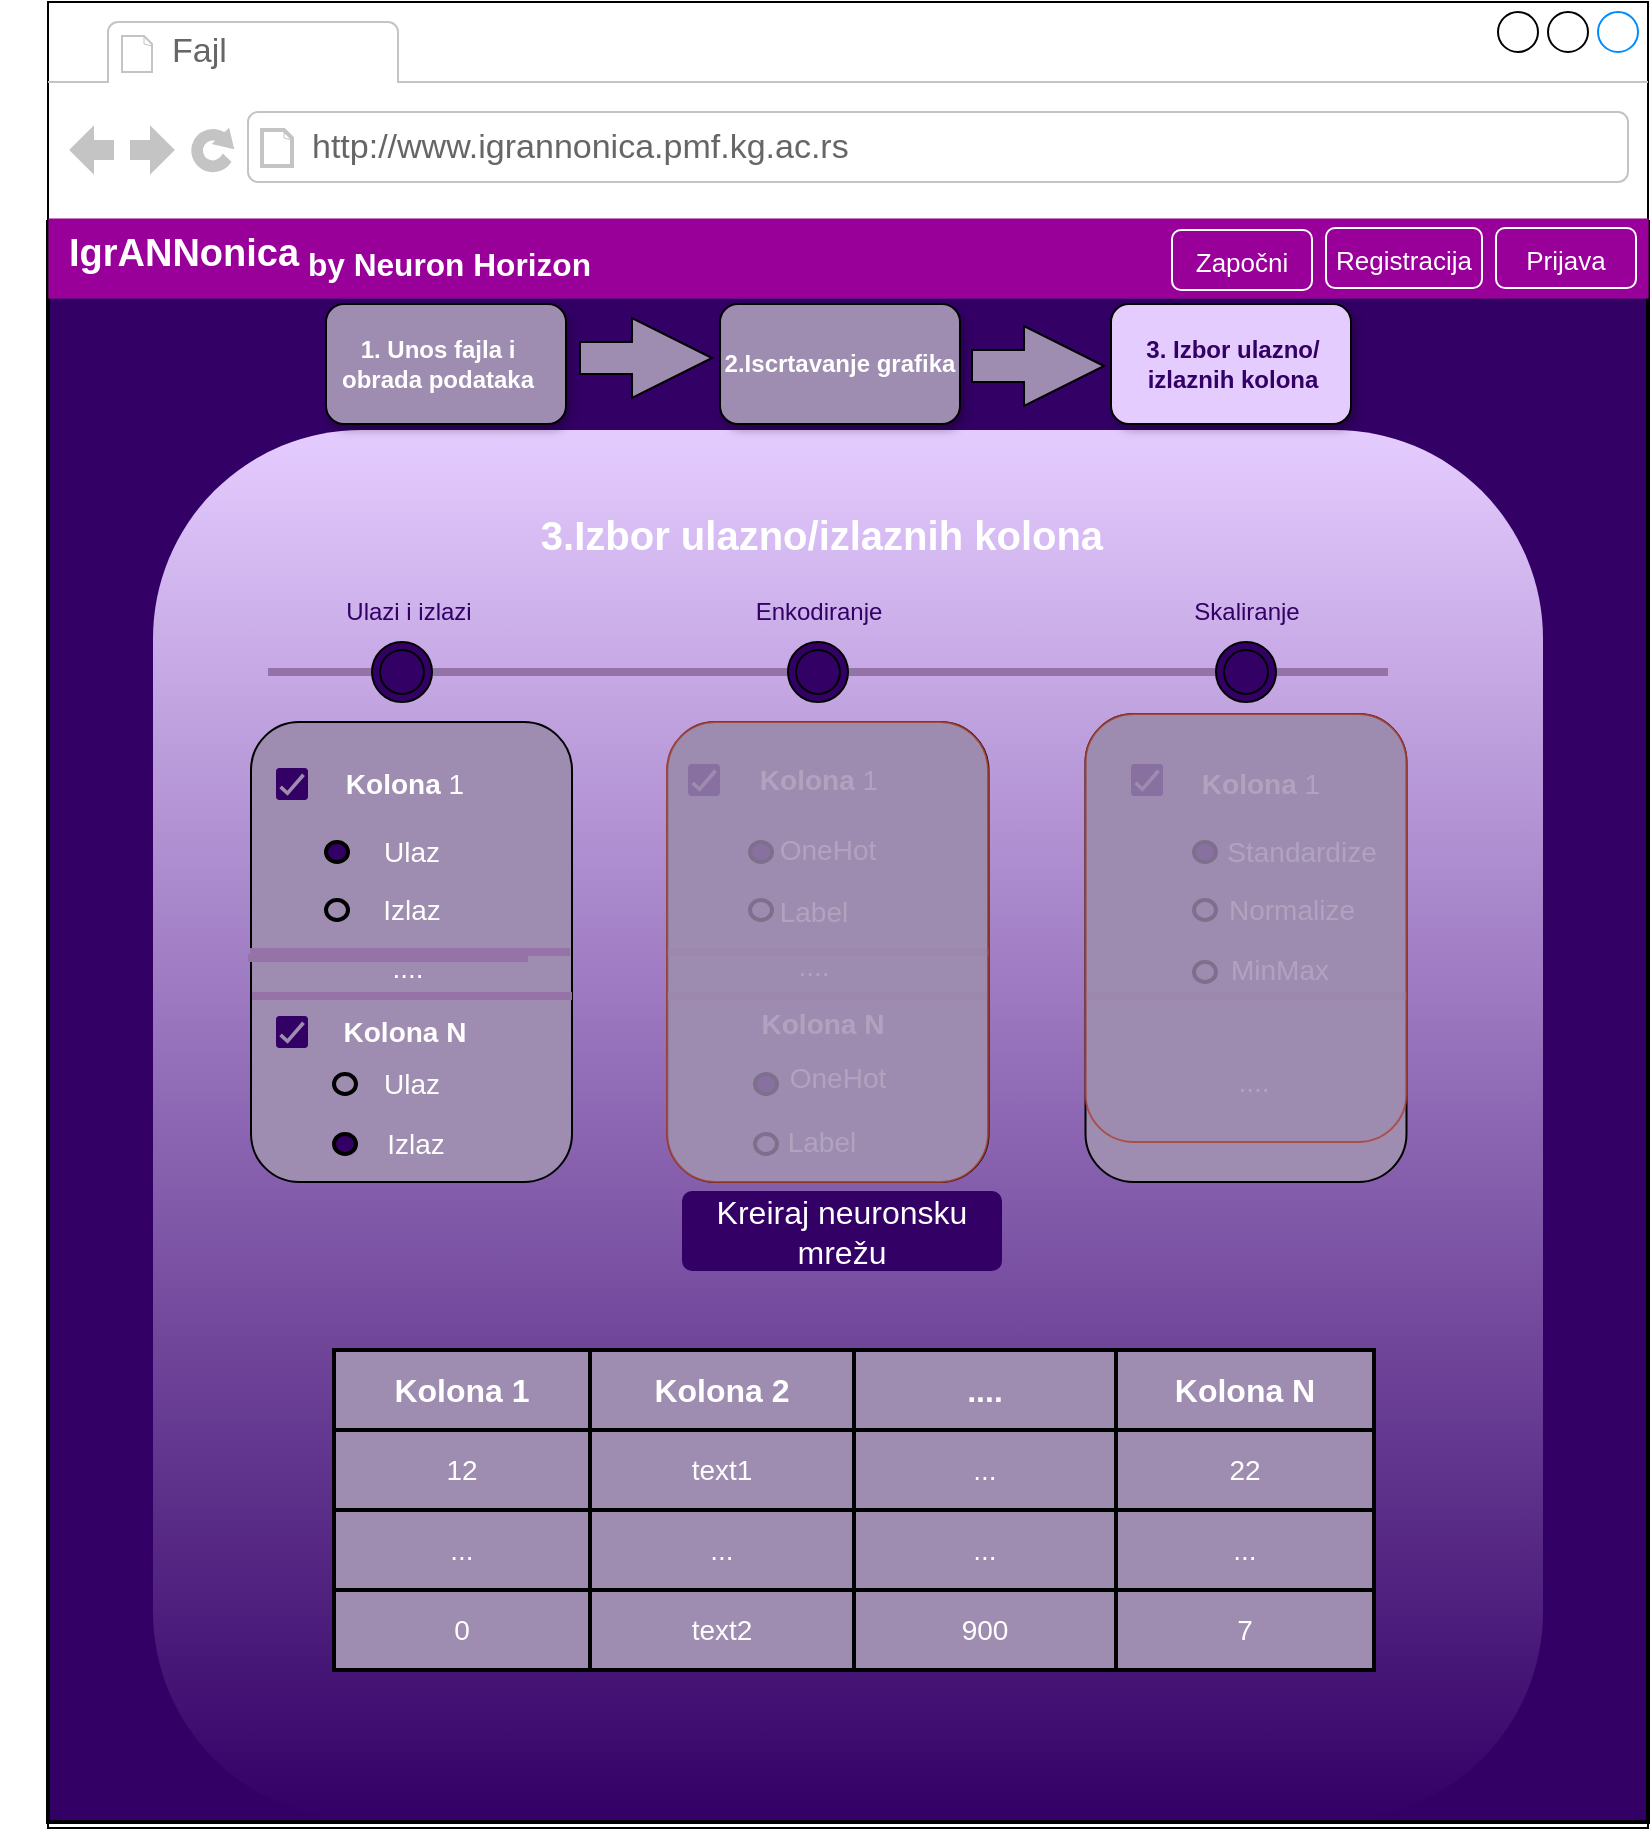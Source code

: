 <mxfile version="17.4.6" type="device"><diagram id="eQjGWPJ_S3GQoYwHFTiU" name="Page-1"><mxGraphModel dx="1102" dy="4054" grid="1" gridSize="10" guides="1" tooltips="1" connect="1" arrows="1" fold="1" page="1" pageScale="1" pageWidth="827" pageHeight="1169" math="0" shadow="0"><root><mxCell id="0"/><mxCell id="1" parent="0"/><mxCell id="Yn5HFjbME6XsofuPmkzV-1" value="v" style="strokeWidth=1;shadow=0;dashed=0;align=center;html=1;shape=mxgraph.mockup.containers.browserWindow;rSize=0;strokeColor2=#008cff;strokeColor3=#c4c4c4;mainText=,;recursiveResize=0;gradientColor=none;fillColor=#FFFFFF;fontStyle=1" vertex="1" parent="1"><mxGeometry x="120" y="-2633" width="800" height="913" as="geometry"/></mxCell><mxCell id="Yn5HFjbME6XsofuPmkzV-2" value="" style="whiteSpace=wrap;html=1;aspect=fixed;rounded=0;fontSize=16;fontColor=#FFFFFF;strokeColor=#000000;strokeWidth=2;fillColor=#330066;gradientColor=none;" vertex="1" parent="Yn5HFjbME6XsofuPmkzV-1"><mxGeometry y="110" width="800" height="800" as="geometry"/></mxCell><mxCell id="Yn5HFjbME6XsofuPmkzV-3" value="Fajl" style="strokeWidth=1;shadow=0;dashed=0;align=center;html=1;shape=mxgraph.mockup.containers.anchor;fontSize=17;fontColor=#666666;align=left;" vertex="1" parent="Yn5HFjbME6XsofuPmkzV-1"><mxGeometry x="60" y="12" width="110" height="26" as="geometry"/></mxCell><mxCell id="Yn5HFjbME6XsofuPmkzV-4" value="http://www.igrannonica.pmf.kg.ac.rs" style="strokeWidth=1;shadow=0;dashed=0;align=center;html=1;shape=mxgraph.mockup.containers.anchor;rSize=0;fontSize=17;fontColor=#666666;align=left;" vertex="1" parent="Yn5HFjbME6XsofuPmkzV-1"><mxGeometry x="130" y="60" width="250" height="26" as="geometry"/></mxCell><mxCell id="Yn5HFjbME6XsofuPmkzV-5" value="" style="whiteSpace=wrap;html=1;aspect=fixed;rounded=1;fillColor=#E5CCFF;gradientColor=#330066;strokeColor=none;glass=0;" vertex="1" parent="Yn5HFjbME6XsofuPmkzV-1"><mxGeometry x="52.5" y="214" width="695" height="695" as="geometry"/></mxCell><mxCell id="Yn5HFjbME6XsofuPmkzV-6" value="" style="rounded=1;whiteSpace=wrap;html=1;fillColor=#9E8DB0;shadow=1;glass=0;" vertex="1" parent="Yn5HFjbME6XsofuPmkzV-1"><mxGeometry x="139" y="151" width="120" height="60" as="geometry"/></mxCell><mxCell id="Yn5HFjbME6XsofuPmkzV-7" value="" style="rounded=1;whiteSpace=wrap;html=1;fillColor=#E5CCFF;shadow=1;" vertex="1" parent="Yn5HFjbME6XsofuPmkzV-1"><mxGeometry x="531.5" y="151" width="120" height="60" as="geometry"/></mxCell><mxCell id="Yn5HFjbME6XsofuPmkzV-8" value="&lt;b&gt;&lt;font color=&quot;#ffffff&quot;&gt;1. Unos fajla i obrada podataka&lt;/font&gt;&lt;/b&gt;" style="text;html=1;strokeColor=none;fillColor=none;align=center;verticalAlign=middle;whiteSpace=wrap;rounded=0;" vertex="1" parent="Yn5HFjbME6XsofuPmkzV-1"><mxGeometry x="145" y="166" width="100" height="30" as="geometry"/></mxCell><mxCell id="Yn5HFjbME6XsofuPmkzV-9" value="&lt;b&gt;&lt;font color=&quot;#330066&quot;&gt;3. Izbor ulazno/ izlaznih kolona&lt;/font&gt;&lt;br&gt;&lt;/b&gt;" style="text;html=1;strokeColor=none;fillColor=none;align=center;verticalAlign=middle;whiteSpace=wrap;rounded=0;glass=1;" vertex="1" parent="Yn5HFjbME6XsofuPmkzV-1"><mxGeometry x="525" y="166" width="135" height="30" as="geometry"/></mxCell><mxCell id="Yn5HFjbME6XsofuPmkzV-10" value="&lt;span style=&quot;font-size: 20px&quot;&gt;&lt;b&gt;3.Izbor ulazno/izlaznih kolona&lt;/b&gt;&lt;/span&gt;" style="text;html=1;align=center;verticalAlign=middle;whiteSpace=wrap;rounded=0;fontColor=#FFFFFF;" vertex="1" parent="Yn5HFjbME6XsofuPmkzV-1"><mxGeometry x="212" y="251" width="350" height="30" as="geometry"/></mxCell><mxCell id="Yn5HFjbME6XsofuPmkzV-18" value="" style="shape=table;startSize=0;container=1;collapsible=0;childLayout=tableLayout;rounded=1;fontSize=14;fontColor=#FFFFFF;strokeColor=#000000;strokeWidth=2;fillColor=#9E8DB0;gradientColor=none;" vertex="1" parent="Yn5HFjbME6XsofuPmkzV-1"><mxGeometry x="143" y="674" width="520" height="160" as="geometry"/></mxCell><mxCell id="Yn5HFjbME6XsofuPmkzV-19" value="" style="shape=tableRow;horizontal=0;startSize=0;swimlaneHead=0;swimlaneBody=0;top=0;left=0;bottom=0;right=0;collapsible=0;dropTarget=0;fillColor=none;points=[[0,0.5],[1,0.5]];portConstraint=eastwest;rounded=1;fontSize=18;fontColor=#FFFFFF;strokeColor=#000000;strokeWidth=3;fontStyle=1" vertex="1" parent="Yn5HFjbME6XsofuPmkzV-18"><mxGeometry width="520" height="40" as="geometry"/></mxCell><mxCell id="Yn5HFjbME6XsofuPmkzV-20" value="&lt;font style=&quot;font-size: 16px&quot;&gt;&lt;b&gt;Kolona 1&lt;/b&gt;&lt;/font&gt;" style="shape=partialRectangle;html=1;whiteSpace=wrap;connectable=0;overflow=hidden;fillColor=none;top=0;left=0;bottom=0;right=0;pointerEvents=1;rounded=1;fontSize=14;fontColor=#FFFFFF;strokeColor=#000000;strokeWidth=3;" vertex="1" parent="Yn5HFjbME6XsofuPmkzV-19"><mxGeometry width="128" height="40" as="geometry"><mxRectangle width="128" height="40" as="alternateBounds"/></mxGeometry></mxCell><mxCell id="Yn5HFjbME6XsofuPmkzV-21" value="&lt;font style=&quot;font-size: 16px&quot;&gt;&lt;b&gt;Kolona 2&lt;/b&gt;&lt;/font&gt;" style="shape=partialRectangle;html=1;whiteSpace=wrap;connectable=0;overflow=hidden;fillColor=none;top=0;left=0;bottom=0;right=0;pointerEvents=1;rounded=1;fontSize=14;fontColor=#FFFFFF;strokeColor=#000000;strokeWidth=3;" vertex="1" parent="Yn5HFjbME6XsofuPmkzV-19"><mxGeometry x="128" width="132" height="40" as="geometry"><mxRectangle width="132" height="40" as="alternateBounds"/></mxGeometry></mxCell><mxCell id="Yn5HFjbME6XsofuPmkzV-22" value="&lt;b&gt;&lt;font style=&quot;font-size: 16px&quot;&gt;....&lt;/font&gt;&lt;/b&gt;" style="shape=partialRectangle;html=1;whiteSpace=wrap;connectable=0;overflow=hidden;fillColor=none;top=0;left=0;bottom=0;right=0;pointerEvents=1;rounded=1;fontSize=14;fontColor=#FFFFFF;strokeColor=#000000;strokeWidth=3;" vertex="1" parent="Yn5HFjbME6XsofuPmkzV-19"><mxGeometry x="260" width="131" height="40" as="geometry"><mxRectangle width="131" height="40" as="alternateBounds"/></mxGeometry></mxCell><mxCell id="Yn5HFjbME6XsofuPmkzV-23" value="&lt;font style=&quot;font-size: 16px&quot;&gt;&lt;b&gt;Kolona N&lt;/b&gt;&lt;/font&gt;" style="shape=partialRectangle;html=1;whiteSpace=wrap;connectable=0;overflow=hidden;fillColor=none;top=0;left=0;bottom=0;right=0;pointerEvents=1;rounded=1;fontSize=14;fontColor=#FFFFFF;strokeColor=#000000;strokeWidth=3;" vertex="1" parent="Yn5HFjbME6XsofuPmkzV-19"><mxGeometry x="391" width="129" height="40" as="geometry"><mxRectangle width="129" height="40" as="alternateBounds"/></mxGeometry></mxCell><mxCell id="Yn5HFjbME6XsofuPmkzV-24" value="" style="shape=tableRow;horizontal=0;startSize=0;swimlaneHead=0;swimlaneBody=0;top=0;left=0;bottom=0;right=0;collapsible=0;dropTarget=0;fillColor=none;points=[[0,0.5],[1,0.5]];portConstraint=eastwest;rounded=1;fontSize=14;fontColor=#FFFFFF;strokeColor=#000000;strokeWidth=3;" vertex="1" parent="Yn5HFjbME6XsofuPmkzV-18"><mxGeometry y="40" width="520" height="40" as="geometry"/></mxCell><mxCell id="Yn5HFjbME6XsofuPmkzV-25" value="12" style="shape=partialRectangle;html=1;whiteSpace=wrap;connectable=0;overflow=hidden;fillColor=none;top=0;left=0;bottom=0;right=0;pointerEvents=1;rounded=1;fontSize=14;fontColor=#FFFFFF;strokeColor=#000000;strokeWidth=3;" vertex="1" parent="Yn5HFjbME6XsofuPmkzV-24"><mxGeometry width="128" height="40" as="geometry"><mxRectangle width="128" height="40" as="alternateBounds"/></mxGeometry></mxCell><mxCell id="Yn5HFjbME6XsofuPmkzV-26" value="text1" style="shape=partialRectangle;html=1;whiteSpace=wrap;connectable=0;overflow=hidden;fillColor=none;top=0;left=0;bottom=0;right=0;pointerEvents=1;rounded=1;fontSize=14;fontColor=#FFFFFF;strokeColor=#000000;strokeWidth=3;" vertex="1" parent="Yn5HFjbME6XsofuPmkzV-24"><mxGeometry x="128" width="132" height="40" as="geometry"><mxRectangle width="132" height="40" as="alternateBounds"/></mxGeometry></mxCell><mxCell id="Yn5HFjbME6XsofuPmkzV-27" value="..." style="shape=partialRectangle;html=1;whiteSpace=wrap;connectable=0;overflow=hidden;fillColor=none;top=0;left=0;bottom=0;right=0;pointerEvents=1;rounded=1;fontSize=14;fontColor=#FFFFFF;strokeColor=#000000;strokeWidth=3;" vertex="1" parent="Yn5HFjbME6XsofuPmkzV-24"><mxGeometry x="260" width="131" height="40" as="geometry"><mxRectangle width="131" height="40" as="alternateBounds"/></mxGeometry></mxCell><mxCell id="Yn5HFjbME6XsofuPmkzV-28" value="22" style="shape=partialRectangle;html=1;whiteSpace=wrap;connectable=0;overflow=hidden;fillColor=none;top=0;left=0;bottom=0;right=0;pointerEvents=1;rounded=1;fontSize=14;fontColor=#FFFFFF;strokeColor=#000000;strokeWidth=3;" vertex="1" parent="Yn5HFjbME6XsofuPmkzV-24"><mxGeometry x="391" width="129" height="40" as="geometry"><mxRectangle width="129" height="40" as="alternateBounds"/></mxGeometry></mxCell><mxCell id="Yn5HFjbME6XsofuPmkzV-29" value="" style="shape=tableRow;horizontal=0;startSize=0;swimlaneHead=0;swimlaneBody=0;top=0;left=0;bottom=0;right=0;collapsible=0;dropTarget=0;fillColor=none;points=[[0,0.5],[1,0.5]];portConstraint=eastwest;rounded=1;fontSize=14;fontColor=#FFFFFF;strokeColor=#000000;strokeWidth=3;" vertex="1" parent="Yn5HFjbME6XsofuPmkzV-18"><mxGeometry y="80" width="520" height="40" as="geometry"/></mxCell><mxCell id="Yn5HFjbME6XsofuPmkzV-30" value="..." style="shape=partialRectangle;html=1;whiteSpace=wrap;connectable=0;overflow=hidden;fillColor=none;top=0;left=0;bottom=0;right=0;pointerEvents=1;rounded=1;fontSize=14;fontColor=#FFFFFF;strokeColor=#000000;strokeWidth=3;" vertex="1" parent="Yn5HFjbME6XsofuPmkzV-29"><mxGeometry width="128" height="40" as="geometry"><mxRectangle width="128" height="40" as="alternateBounds"/></mxGeometry></mxCell><mxCell id="Yn5HFjbME6XsofuPmkzV-31" value="..." style="shape=partialRectangle;html=1;whiteSpace=wrap;connectable=0;overflow=hidden;fillColor=none;top=0;left=0;bottom=0;right=0;pointerEvents=1;rounded=1;fontSize=14;fontColor=#FFFFFF;strokeColor=#000000;strokeWidth=3;" vertex="1" parent="Yn5HFjbME6XsofuPmkzV-29"><mxGeometry x="128" width="132" height="40" as="geometry"><mxRectangle width="132" height="40" as="alternateBounds"/></mxGeometry></mxCell><mxCell id="Yn5HFjbME6XsofuPmkzV-32" value="..." style="shape=partialRectangle;html=1;whiteSpace=wrap;connectable=0;overflow=hidden;fillColor=none;top=0;left=0;bottom=0;right=0;pointerEvents=1;rounded=1;fontSize=14;fontColor=#FFFFFF;strokeColor=#000000;strokeWidth=3;" vertex="1" parent="Yn5HFjbME6XsofuPmkzV-29"><mxGeometry x="260" width="131" height="40" as="geometry"><mxRectangle width="131" height="40" as="alternateBounds"/></mxGeometry></mxCell><mxCell id="Yn5HFjbME6XsofuPmkzV-33" value="..." style="shape=partialRectangle;html=1;whiteSpace=wrap;connectable=0;overflow=hidden;fillColor=none;top=0;left=0;bottom=0;right=0;pointerEvents=1;rounded=1;fontSize=14;fontColor=#FFFFFF;strokeColor=#000000;strokeWidth=3;" vertex="1" parent="Yn5HFjbME6XsofuPmkzV-29"><mxGeometry x="391" width="129" height="40" as="geometry"><mxRectangle width="129" height="40" as="alternateBounds"/></mxGeometry></mxCell><mxCell id="Yn5HFjbME6XsofuPmkzV-34" value="" style="shape=tableRow;horizontal=0;startSize=0;swimlaneHead=0;swimlaneBody=0;top=0;left=0;bottom=0;right=0;collapsible=0;dropTarget=0;fillColor=none;points=[[0,0.5],[1,0.5]];portConstraint=eastwest;rounded=1;fontSize=14;strokeWidth=3;" vertex="1" parent="Yn5HFjbME6XsofuPmkzV-18"><mxGeometry y="120" width="520" height="40" as="geometry"/></mxCell><mxCell id="Yn5HFjbME6XsofuPmkzV-35" value="0" style="shape=partialRectangle;html=1;whiteSpace=wrap;connectable=0;overflow=hidden;fillColor=none;top=0;left=0;bottom=0;right=0;pointerEvents=1;rounded=1;fontSize=14;fontColor=#FFFFFF;strokeColor=#000000;strokeWidth=3;" vertex="1" parent="Yn5HFjbME6XsofuPmkzV-34"><mxGeometry width="128" height="40" as="geometry"><mxRectangle width="128" height="40" as="alternateBounds"/></mxGeometry></mxCell><mxCell id="Yn5HFjbME6XsofuPmkzV-36" value="text2" style="shape=partialRectangle;html=1;whiteSpace=wrap;connectable=0;overflow=hidden;fillColor=none;top=0;left=0;bottom=0;right=0;pointerEvents=1;rounded=1;fontSize=14;fontColor=#FFFFFF;strokeColor=#000000;strokeWidth=3;" vertex="1" parent="Yn5HFjbME6XsofuPmkzV-34"><mxGeometry x="128" width="132" height="40" as="geometry"><mxRectangle width="132" height="40" as="alternateBounds"/></mxGeometry></mxCell><mxCell id="Yn5HFjbME6XsofuPmkzV-37" value="900" style="shape=partialRectangle;html=1;whiteSpace=wrap;connectable=0;overflow=hidden;fillColor=none;top=0;left=0;bottom=0;right=0;pointerEvents=1;rounded=1;fontSize=14;fontColor=#FFFFFF;strokeColor=#000000;strokeWidth=3;" vertex="1" parent="Yn5HFjbME6XsofuPmkzV-34"><mxGeometry x="260" width="131" height="40" as="geometry"><mxRectangle width="131" height="40" as="alternateBounds"/></mxGeometry></mxCell><mxCell id="Yn5HFjbME6XsofuPmkzV-38" value="7" style="shape=partialRectangle;html=1;whiteSpace=wrap;connectable=0;overflow=hidden;fillColor=none;top=0;left=0;bottom=0;right=0;pointerEvents=1;rounded=1;fontSize=14;fontColor=#FFFFFF;strokeColor=#000000;strokeWidth=3;" vertex="1" parent="Yn5HFjbME6XsofuPmkzV-34"><mxGeometry x="391" width="129" height="40" as="geometry"><mxRectangle width="129" height="40" as="alternateBounds"/></mxGeometry></mxCell><mxCell id="Yn5HFjbME6XsofuPmkzV-41" value="&lt;font size=&quot;1&quot; color=&quot;#ffffff&quot;&gt;&lt;b style=&quot;font-size: 12px&quot;&gt;2.Iscrtavanje grafika&lt;/b&gt;&lt;/font&gt;" style="rounded=1;whiteSpace=wrap;html=1;fillColor=#9E8DB0;shadow=1;glass=0;gradientColor=none;" vertex="1" parent="Yn5HFjbME6XsofuPmkzV-1"><mxGeometry x="336" y="151" width="120" height="60" as="geometry"/></mxCell><mxCell id="Yn5HFjbME6XsofuPmkzV-49" value="" style="html=1;shadow=0;dashed=0;align=center;verticalAlign=middle;shape=mxgraph.arrows2.arrow;dy=0.6;dx=40;notch=0;glass=0;fontColor=#330066;fillColor=#9E8DB0;gradientColor=none;" vertex="1" parent="Yn5HFjbME6XsofuPmkzV-1"><mxGeometry x="266" y="158" width="66" height="40" as="geometry"/></mxCell><mxCell id="Yn5HFjbME6XsofuPmkzV-50" value="" style="html=1;shadow=0;dashed=0;align=center;verticalAlign=middle;shape=mxgraph.arrows2.arrow;dy=0.6;dx=40;notch=0;glass=0;fontColor=#330066;fillColor=#9E8DB0;gradientColor=none;" vertex="1" parent="Yn5HFjbME6XsofuPmkzV-1"><mxGeometry x="462" y="162" width="66" height="40" as="geometry"/></mxCell><mxCell id="Yn5HFjbME6XsofuPmkzV-54" value="" style="rounded=0;whiteSpace=wrap;html=1;labelBackgroundColor=none;fontSize=19;strokeColor=#996185;strokeWidth=0;fillColor=#990099;gradientColor=none;" vertex="1" parent="Yn5HFjbME6XsofuPmkzV-1"><mxGeometry y="108" width="800" height="40" as="geometry"/></mxCell><mxCell id="Yn5HFjbME6XsofuPmkzV-55" value="&lt;h4&gt;&lt;b&gt;IgrANNonica&lt;sub&gt;&amp;nbsp;by Neuron Horizon&lt;/sub&gt;&lt;/b&gt;&lt;/h4&gt;" style="text;html=1;strokeColor=none;fillColor=none;align=center;verticalAlign=middle;whiteSpace=wrap;rounded=0;labelBackgroundColor=none;fontSize=19;fontColor=#FFFFFF;" vertex="1" parent="Yn5HFjbME6XsofuPmkzV-1"><mxGeometry x="-24" y="113" width="330" height="30" as="geometry"/></mxCell><mxCell id="Yn5HFjbME6XsofuPmkzV-57" value="&lt;span style=&quot;color: rgb(255 , 255 , 255) ; font-size: 13px&quot;&gt;Započni&lt;/span&gt;" style="rounded=1;whiteSpace=wrap;html=1;labelBackgroundColor=none;fontSize=15;strokeColor=#FFFFFF;strokeWidth=1;fillColor=none;gradientColor=none;" vertex="1" parent="Yn5HFjbME6XsofuPmkzV-1"><mxGeometry x="562" y="114" width="70" height="30" as="geometry"/></mxCell><mxCell id="Yn5HFjbME6XsofuPmkzV-58" value="&lt;span style=&quot;color: rgb(255 , 255 , 255) ; font-size: 13px&quot;&gt;Registracija&lt;/span&gt;" style="rounded=1;whiteSpace=wrap;html=1;labelBackgroundColor=none;fontSize=15;strokeColor=#FFFFFF;strokeWidth=1;fillColor=none;gradientColor=none;" vertex="1" parent="Yn5HFjbME6XsofuPmkzV-1"><mxGeometry x="639" y="113" width="78" height="30" as="geometry"/></mxCell><mxCell id="Yn5HFjbME6XsofuPmkzV-59" value="&lt;font color=&quot;#ffffff&quot;&gt;&lt;span style=&quot;font-size: 13px&quot;&gt;Prijava&lt;/span&gt;&lt;/font&gt;" style="rounded=1;whiteSpace=wrap;html=1;labelBackgroundColor=none;fontSize=15;strokeColor=#FFFFFF;strokeWidth=1;fillColor=none;gradientColor=none;" vertex="1" parent="Yn5HFjbME6XsofuPmkzV-1"><mxGeometry x="724" y="113" width="70" height="30" as="geometry"/></mxCell><mxCell id="Yn5HFjbME6XsofuPmkzV-63" value="Kreiraj neuronsku mrežu" style="html=1;shadow=0;dashed=0;shape=mxgraph.bootstrap.rrect;rSize=5;strokeColor=none;strokeWidth=1;fillColor=#330066;fontColor=#FFFFFF;whiteSpace=wrap;align=center;verticalAlign=middle;spacingLeft=0;fontStyle=0;fontSize=16;spacing=5;glass=1;" vertex="1" parent="Yn5HFjbME6XsofuPmkzV-1"><mxGeometry x="317" y="594.5" width="160" height="40" as="geometry"/></mxCell><mxCell id="Yn5HFjbME6XsofuPmkzV-66" value="" style="line;strokeWidth=4;html=1;perimeter=backbonePerimeter;points=[];outlineConnect=0;glass=1;fillColor=#e1d5e7;strokeColor=#9673a6;" vertex="1" parent="Yn5HFjbME6XsofuPmkzV-1"><mxGeometry x="110" y="330" width="560" height="10" as="geometry"/></mxCell><mxCell id="Yn5HFjbME6XsofuPmkzV-67" value="&lt;span style=&quot;color: rgba(0 , 0 , 0 , 0) ; font-family: monospace ; font-size: 0px&quot;&gt;%3CmxGraphModel%3E%3Croot%3E%3CmxCell%20id%3D%220%22%2F%3E%3CmxCell%20id%3D%221%22%20parent%3D%220%22%2F%3E%3CmxCell%20id%3D%222%22%20value%3D%22%26lt%3Bspan%20style%3D%26quot%3Bcolor%3A%20rgb(255%20%2C%20255%20%2C%20255)%20%3B%20font-size%3A%2013px%26quot%3B%26gt%3BZapo%C4%8Dni%26lt%3B%2Fspan%26gt%3B%22%20style%3D%22rounded%3D1%3BwhiteSpace%3Dwrap%3Bhtml%3D1%3BlabelBackgroundColor%3Dnone%3BfontSize%3D15%3BstrokeColor%3D%23FFFFFF%3BstrokeWidth%3D1%3BfillColor%3Dnone%3BgradientColor%3Dnone%3B%22%20vertex%3D%221%22%20parent%3D%221%22%3E%3CmxGeometry%20x%3D%22626%22%20y%3D%22-2517%22%20width%3D%2270%22%20height%3D%2230%22%20as%3D%22geometry%22%2F%3E%3C%2FmxCell%3E%3C%2Froot%3E%3C%2FmxGraphModel%3E&lt;/span&gt;" style="ellipse;shape=doubleEllipse;whiteSpace=wrap;html=1;aspect=fixed;glass=1;fontColor=#330066;fillColor=#330066;gradientColor=none;" vertex="1" parent="Yn5HFjbME6XsofuPmkzV-1"><mxGeometry x="162" y="320" width="30" height="30" as="geometry"/></mxCell><mxCell id="Yn5HFjbME6XsofuPmkzV-69" value="&lt;span style=&quot;color: rgba(0 , 0 , 0 , 0) ; font-family: monospace ; font-size: 0px&quot;&gt;%3CmxGraphModel%3E%3Croot%3E%3CmxCell%20id%3D%220%22%2F%3E%3CmxCell%20id%3D%221%22%20parent%3D%220%22%2F%3E%3CmxCell%20id%3D%222%22%20value%3D%22%26lt%3Bspan%20style%3D%26quot%3Bcolor%3A%20rgb(255%20%2C%20255%20%2C%20255)%20%3B%20font-size%3A%2013px%26quot%3B%26gt%3BZapo%C4%8Dni%26lt%3B%2Fspan%26gt%3B%22%20style%3D%22rounded%3D1%3BwhiteSpace%3Dwrap%3Bhtml%3D1%3BlabelBackgroundColor%3Dnone%3BfontSize%3D15%3BstrokeColor%3D%23FFFFFF%3BstrokeWidth%3D1%3BfillColor%3Dnone%3BgradientColor%3Dnone%3B%22%20vertex%3D%221%22%20parent%3D%221%22%3E%3CmxGeometry%20x%3D%22626%22%20y%3D%22-2517%22%20width%3D%2270%22%20height%3D%2230%22%20as%3D%22geometry%22%2F%3E%3C%2FmxCell%3E%3C%2Froot%3E%3C%2FmxGraphModel%3E&lt;/span&gt;" style="ellipse;shape=doubleEllipse;whiteSpace=wrap;html=1;aspect=fixed;glass=1;fontColor=#330066;fillColor=#330066;gradientColor=none;" vertex="1" parent="Yn5HFjbME6XsofuPmkzV-1"><mxGeometry x="370" y="320" width="30" height="30" as="geometry"/></mxCell><mxCell id="Yn5HFjbME6XsofuPmkzV-70" value="&lt;span style=&quot;color: rgba(0 , 0 , 0 , 0) ; font-family: monospace ; font-size: 0px&quot;&gt;%3CmxGraphModel%3E%3Croot%3E%3CmxCell%20id%3D%220%22%2F%3E%3CmxCell%20id%3D%221%22%20parent%3D%220%22%2F%3E%3CmxCell%20id%3D%222%22%20value%3D%22%26lt%3Bspan%20style%3D%26quot%3Bcolor%3A%20rgb(255%20%2C%20255%20%2C%20255)%20%3B%20font-size%3A%2013px%26quot%3B%26gt%3BZapo%C4%8Dni%26lt%3B%2Fspan%26gt%3B%22%20style%3D%22rounded%3D1%3BwhiteSpace%3Dwrap%3Bhtml%3D1%3BlabelBackgroundColor%3Dnone%3BfontSize%3D15%3BstrokeColor%3D%23FFFFFF%3BstrokeWidth%3D1%3BfillColor%3Dnone%3BgradientColor%3Dnone%3B%22%20vertex%3D%221%22%20parent%3D%221%22%3E%3CmxGeometry%20x%3D%22626%22%20y%3D%22-2517%22%20width%3D%2270%22%20height%3D%2230%22%20as%3D%22geometry%22%2F%3E%3C%2FmxCell%3E%3C%2Froot%3E%3C%2FmxGraphModel%3E&lt;/span&gt;" style="ellipse;shape=doubleEllipse;whiteSpace=wrap;html=1;aspect=fixed;glass=1;fontColor=#330066;fillColor=#330066;gradientColor=none;" vertex="1" parent="Yn5HFjbME6XsofuPmkzV-1"><mxGeometry x="584" y="320" width="30" height="30" as="geometry"/></mxCell><mxCell id="Yn5HFjbME6XsofuPmkzV-71" value="Ulazi i izlazi" style="text;html=1;strokeColor=none;fillColor=none;align=center;verticalAlign=middle;whiteSpace=wrap;rounded=0;glass=1;fontColor=#330066;" vertex="1" parent="Yn5HFjbME6XsofuPmkzV-1"><mxGeometry x="139" y="290" width="83" height="30" as="geometry"/></mxCell><mxCell id="Yn5HFjbME6XsofuPmkzV-73" value="Enkodiranje&lt;span style=&quot;color: rgba(0 , 0 , 0 , 0) ; font-family: monospace ; font-size: 0px&quot;&gt;%3CmxGraphModel%3E%3Croot%3E%3CmxCell%20id%3D%220%22%2F%3E%3CmxCell%20id%3D%221%22%20parent%3D%220%22%2F%3E%3CmxCell%20id%3D%222%22%20value%3D%22Ulazi%20i%20izlazi%22%20style%3D%22text%3Bhtml%3D1%3BstrokeColor%3Dnone%3BfillColor%3Dnone%3Balign%3Dcenter%3BverticalAlign%3Dmiddle%3BwhiteSpace%3Dwrap%3Brounded%3D0%3Bglass%3D1%3BfontColor%3D%23330066%3B%22%20vertex%3D%221%22%20parent%3D%221%22%3E%3CmxGeometry%20x%3D%22237%22%20y%3D%22-2340%22%20width%3D%2283%22%20height%3D%2230%22%20as%3D%22geometry%22%2F%3E%3C%2FmxCell%3E%3C%2Froot%3E%3C%2FmxGraphModel%3E&lt;/span&gt;&lt;span style=&quot;color: rgba(0 , 0 , 0 , 0) ; font-family: monospace ; font-size: 0px&quot;&gt;%3CmxGraphModel%3E%3Croot%3E%3CmxCell%20id%3D%220%22%2F%3E%3CmxCell%20id%3D%221%22%20parent%3D%220%22%2F%3E%3CmxCell%20id%3D%222%22%20value%3D%22Ulazi%20i%20izlazi%22%20style%3D%22text%3Bhtml%3D1%3BstrokeColor%3Dnone%3BfillColor%3Dnone%3Balign%3Dcenter%3BverticalAlign%3Dmiddle%3BwhiteSpace%3Dwrap%3Brounded%3D0%3Bglass%3D1%3BfontColor%3D%23330066%3B%22%20vertex%3D%221%22%20parent%3D%221%22%3E%3CmxGeometry%20x%3D%22237%22%20y%3D%22-2340%22%20width%3D%2283%22%20height%3D%2230%22%20as%3D%22geometry%22%2F%3E%3C%2FmxCell%3E%3C%2Froot%3E%3C%2FmxGraphModel%3E&lt;/span&gt;" style="text;html=1;strokeColor=none;fillColor=none;align=center;verticalAlign=middle;whiteSpace=wrap;rounded=0;glass=1;fontColor=#330066;" vertex="1" parent="Yn5HFjbME6XsofuPmkzV-1"><mxGeometry x="343.5" y="290" width="83" height="30" as="geometry"/></mxCell><mxCell id="Yn5HFjbME6XsofuPmkzV-74" value="Skaliranje&lt;span style=&quot;color: rgba(0 , 0 , 0 , 0) ; font-family: monospace ; font-size: 0px&quot;&gt;%3CmxGraphModel%3E%3Croot%3E%3CmxCell%20id%3D%220%22%2F%3E%3CmxCell%20id%3D%221%22%20parent%3D%220%22%2F%3E%3CmxCell%20id%3D%222%22%20value%3D%22Ulazi%20i%20izlazi%22%20style%3D%22text%3Bhtml%3D1%3BstrokeColor%3Dnone%3BfillColor%3Dnone%3Balign%3Dcenter%3BverticalAlign%3Dmiddle%3BwhiteSpace%3Dwrap%3Brounded%3D0%3Bglass%3D1%3BfontColor%3D%23330066%3B%22%20vertex%3D%221%22%20parent%3D%221%22%3E%3CmxGeometry%20x%3D%22237%22%20y%3D%22-2340%22%20width%3D%2283%22%20height%3D%2230%22%20as%3D%22geometry%22%2F%3E%3C%2FmxCell%3E%3C%2Froot%3E%3C%2FmxGraphModel%3E&lt;/span&gt;&lt;span style=&quot;color: rgba(0 , 0 , 0 , 0) ; font-family: monospace ; font-size: 0px&quot;&gt;%3CmxGraphModel%3E%3Croot%3E%3CmxCell%20id%3D%220%22%2F%3E%3CmxCell%20id%3D%221%22%20parent%3D%220%22%2F%3E%3CmxCell%20id%3D%222%22%20value%3D%22Ulazi%20i%20izlazi%22%20style%3D%22text%3Bhtml%3D1%3BstrokeColor%3Dnone%3BfillColor%3Dnone%3Balign%3Dcenter%3BverticalAlign%3Dmiddle%3BwhiteSpace%3Dwrap%3Brounded%3D0%3Bglass%3D1%3BfontColor%3D%23330066%3B%22%20vertex%3D%221%22%20parent%3D%221%22%3E%3CmxGeometry%20x%3D%22237%22%20y%3D%22-2340%22%20width%3D%2283%22%20height%3D%2230%22%20as%3D%22geometry%22%2F%3E%3C%2FmxCell%3E%3C%2Froot%3E%3C%2FmxGraphModel%3E&lt;/span&gt;" style="text;html=1;strokeColor=none;fillColor=none;align=center;verticalAlign=middle;whiteSpace=wrap;rounded=0;glass=1;fontColor=#330066;" vertex="1" parent="Yn5HFjbME6XsofuPmkzV-1"><mxGeometry x="557.5" y="290" width="83" height="30" as="geometry"/></mxCell><mxCell id="Yn5HFjbME6XsofuPmkzV-78" value="" style="rounded=1;whiteSpace=wrap;html=1;glass=0;fontColor=#330066;fillColor=#9E8DB0;gradientColor=none;" vertex="1" parent="Yn5HFjbME6XsofuPmkzV-1"><mxGeometry x="101.5" y="360" width="160.5" height="230" as="geometry"/></mxCell><mxCell id="Yn5HFjbME6XsofuPmkzV-80" value="&lt;font color=&quot;#ffffff&quot; size=&quot;1&quot;&gt;&lt;b style=&quot;font-size: 14px&quot;&gt;Kolona &lt;/b&gt;&lt;/font&gt;&lt;font style=&quot;font-size: 14px&quot; color=&quot;#ffffff&quot;&gt;1&lt;/font&gt;" style="text;html=1;strokeColor=none;fillColor=none;align=center;verticalAlign=middle;whiteSpace=wrap;rounded=0;glass=0;fontColor=#330066;" vertex="1" parent="Yn5HFjbME6XsofuPmkzV-1"><mxGeometry x="129" y="376" width="99" height="30" as="geometry"/></mxCell><mxCell id="Yn5HFjbME6XsofuPmkzV-81" value="" style="dashed=0;labelPosition=right;align=left;shape=mxgraph.gmdl.checkbox;strokeColor=none;fillColor=#330066;strokeWidth=2;aspect=fixed;sketch=0;glass=0;fontSize=14;fontColor=#FFFFFF;" vertex="1" parent="Yn5HFjbME6XsofuPmkzV-1"><mxGeometry x="114" y="383" width="16" height="16" as="geometry"/></mxCell><mxCell id="Yn5HFjbME6XsofuPmkzV-84" value="" style="ellipse;whiteSpace=wrap;html=1;glass=0;fontSize=14;fontColor=#FFFFFF;fillColor=#330066;gradientColor=none;strokeWidth=2;" vertex="1" parent="Yn5HFjbME6XsofuPmkzV-1"><mxGeometry x="139" y="420" width="11" height="10" as="geometry"/></mxCell><mxCell id="Yn5HFjbME6XsofuPmkzV-85" value="Ulaz" style="text;html=1;strokeColor=none;fillColor=none;align=center;verticalAlign=middle;whiteSpace=wrap;rounded=0;glass=0;fontSize=14;fontColor=#FFFFFF;" vertex="1" parent="Yn5HFjbME6XsofuPmkzV-1"><mxGeometry x="152" y="410" width="60" height="30" as="geometry"/></mxCell><mxCell id="Yn5HFjbME6XsofuPmkzV-88" value="" style="ellipse;whiteSpace=wrap;html=1;glass=0;fontSize=14;fillColor=none;strokeWidth=2;" vertex="1" parent="Yn5HFjbME6XsofuPmkzV-1"><mxGeometry x="139" y="449" width="11" height="10" as="geometry"/></mxCell><mxCell id="Yn5HFjbME6XsofuPmkzV-89" value="Izlaz" style="text;html=1;strokeColor=none;fillColor=none;align=center;verticalAlign=middle;whiteSpace=wrap;rounded=0;glass=0;fontSize=14;fontColor=#FFFFFF;" vertex="1" parent="Yn5HFjbME6XsofuPmkzV-1"><mxGeometry x="152" y="439" width="60" height="30" as="geometry"/></mxCell><mxCell id="Yn5HFjbME6XsofuPmkzV-145" value="" style="line;strokeWidth=4;html=1;perimeter=backbonePerimeter;points=[];outlineConnect=0;glass=1;fillColor=#e1d5e7;strokeColor=#9673a6;" vertex="1" parent="Yn5HFjbME6XsofuPmkzV-1"><mxGeometry x="101" y="470" width="160" height="10" as="geometry"/></mxCell><mxCell id="Yn5HFjbME6XsofuPmkzV-202" value="" style="line;strokeWidth=4;html=1;perimeter=backbonePerimeter;points=[];outlineConnect=0;glass=1;fillColor=#e1d5e7;strokeColor=#9673a6;" vertex="1" parent="Yn5HFjbME6XsofuPmkzV-1"><mxGeometry x="102" y="492" width="160" height="10" as="geometry"/></mxCell><mxCell id="Yn5HFjbME6XsofuPmkzV-204" value="" style="dashed=0;labelPosition=right;align=left;shape=mxgraph.gmdl.checkbox;strokeColor=none;fillColor=#330066;strokeWidth=2;aspect=fixed;sketch=0;glass=0;fontSize=14;fontColor=#FFFFFF;" vertex="1" parent="Yn5HFjbME6XsofuPmkzV-1"><mxGeometry x="114" y="507" width="16" height="16" as="geometry"/></mxCell><mxCell id="Yn5HFjbME6XsofuPmkzV-205" value="" style="ellipse;whiteSpace=wrap;html=1;glass=0;fontSize=14;fillColor=#330066;strokeWidth=2;" vertex="1" parent="Yn5HFjbME6XsofuPmkzV-1"><mxGeometry x="143" y="566" width="11" height="10" as="geometry"/></mxCell><mxCell id="Yn5HFjbME6XsofuPmkzV-206" value="" style="ellipse;whiteSpace=wrap;html=1;glass=0;fontSize=14;fillColor=none;strokeWidth=2;" vertex="1" parent="Yn5HFjbME6XsofuPmkzV-1"><mxGeometry x="143" y="536" width="11" height="10" as="geometry"/></mxCell><mxCell id="Yn5HFjbME6XsofuPmkzV-207" value="&lt;font color=&quot;#ffffff&quot; size=&quot;1&quot;&gt;&lt;b style=&quot;font-size: 14px&quot;&gt;Kolona N&lt;/b&gt;&lt;/font&gt;" style="text;html=1;strokeColor=none;fillColor=none;align=center;verticalAlign=middle;whiteSpace=wrap;rounded=0;glass=0;fontColor=#330066;" vertex="1" parent="Yn5HFjbME6XsofuPmkzV-1"><mxGeometry x="129" y="500" width="99" height="30" as="geometry"/></mxCell><mxCell id="Yn5HFjbME6XsofuPmkzV-208" value="Ulaz" style="text;html=1;strokeColor=none;fillColor=none;align=center;verticalAlign=middle;whiteSpace=wrap;rounded=0;glass=0;fontSize=14;fontColor=#FFFFFF;" vertex="1" parent="Yn5HFjbME6XsofuPmkzV-1"><mxGeometry x="152" y="526" width="60" height="30" as="geometry"/></mxCell><mxCell id="Yn5HFjbME6XsofuPmkzV-209" value="Izlaz" style="text;html=1;strokeColor=none;fillColor=none;align=center;verticalAlign=middle;whiteSpace=wrap;rounded=0;glass=0;fontSize=14;fontColor=#FFFFFF;" vertex="1" parent="Yn5HFjbME6XsofuPmkzV-1"><mxGeometry x="154" y="556" width="60" height="30" as="geometry"/></mxCell><mxCell id="Yn5HFjbME6XsofuPmkzV-210" value="" style="rounded=1;whiteSpace=wrap;html=1;glass=0;fontColor=#330066;fillColor=#9E8DB0;gradientColor=none;" vertex="1" parent="Yn5HFjbME6XsofuPmkzV-1"><mxGeometry x="309.75" y="360" width="160.5" height="230" as="geometry"/></mxCell><mxCell id="Yn5HFjbME6XsofuPmkzV-211" value="" style="rounded=1;whiteSpace=wrap;html=1;glass=0;fontColor=#330066;fillColor=#9E8DB0;gradientColor=none;" vertex="1" parent="Yn5HFjbME6XsofuPmkzV-1"><mxGeometry x="518.75" y="356" width="160.5" height="234" as="geometry"/></mxCell><mxCell id="Yn5HFjbME6XsofuPmkzV-212" value="&lt;font color=&quot;#ffffff&quot; size=&quot;1&quot;&gt;&lt;b style=&quot;font-size: 14px&quot;&gt;Kolona &lt;/b&gt;&lt;/font&gt;&lt;font style=&quot;font-size: 14px&quot; color=&quot;#ffffff&quot;&gt;1&lt;/font&gt;" style="text;html=1;strokeColor=none;fillColor=none;align=center;verticalAlign=middle;whiteSpace=wrap;rounded=0;glass=0;fontColor=#330066;" vertex="1" parent="Yn5HFjbME6XsofuPmkzV-1"><mxGeometry x="336" y="374" width="99" height="30" as="geometry"/></mxCell><mxCell id="Yn5HFjbME6XsofuPmkzV-214" value="&lt;font color=&quot;#ffffff&quot; size=&quot;1&quot;&gt;&lt;b style=&quot;font-size: 14px&quot;&gt;Kolona &lt;/b&gt;&lt;/font&gt;&lt;font style=&quot;font-size: 14px&quot; color=&quot;#ffffff&quot;&gt;1&lt;/font&gt;" style="text;html=1;strokeColor=none;fillColor=none;align=center;verticalAlign=middle;whiteSpace=wrap;rounded=0;glass=0;fontColor=#330066;" vertex="1" parent="Yn5HFjbME6XsofuPmkzV-1"><mxGeometry x="557" y="376" width="99" height="30" as="geometry"/></mxCell><mxCell id="Yn5HFjbME6XsofuPmkzV-215" value="" style="dashed=0;labelPosition=right;align=left;shape=mxgraph.gmdl.checkbox;strokeColor=none;fillColor=#330066;strokeWidth=2;aspect=fixed;sketch=0;glass=0;fontSize=14;fontColor=#FFFFFF;" vertex="1" parent="Yn5HFjbME6XsofuPmkzV-1"><mxGeometry x="320" y="381" width="16" height="16" as="geometry"/></mxCell><mxCell id="Yn5HFjbME6XsofuPmkzV-216" value="" style="dashed=0;labelPosition=right;align=left;shape=mxgraph.gmdl.checkbox;strokeColor=none;fillColor=#330066;strokeWidth=2;aspect=fixed;sketch=0;glass=0;fontSize=14;fontColor=#FFFFFF;" vertex="1" parent="Yn5HFjbME6XsofuPmkzV-1"><mxGeometry x="541.5" y="381" width="16" height="16" as="geometry"/></mxCell><mxCell id="Yn5HFjbME6XsofuPmkzV-217" value="" style="ellipse;whiteSpace=wrap;html=1;glass=0;fontSize=14;fontColor=#FFFFFF;fillColor=#330066;gradientColor=none;strokeWidth=2;" vertex="1" parent="Yn5HFjbME6XsofuPmkzV-1"><mxGeometry x="351" y="420" width="11" height="10" as="geometry"/></mxCell><mxCell id="Yn5HFjbME6XsofuPmkzV-218" value="" style="ellipse;whiteSpace=wrap;html=1;glass=0;fontSize=14;fontColor=#FFFFFF;fillColor=#330066;gradientColor=none;strokeWidth=2;" vertex="1" parent="Yn5HFjbME6XsofuPmkzV-1"><mxGeometry x="573" y="420" width="11" height="10" as="geometry"/></mxCell><mxCell id="Yn5HFjbME6XsofuPmkzV-219" value="" style="ellipse;whiteSpace=wrap;html=1;glass=0;fontSize=14;fontColor=#FFFFFF;fillColor=#330066;gradientColor=none;strokeWidth=2;" vertex="1" parent="Yn5HFjbME6XsofuPmkzV-1"><mxGeometry x="353.5" y="536" width="11" height="10" as="geometry"/></mxCell><mxCell id="Yn5HFjbME6XsofuPmkzV-221" value="" style="ellipse;whiteSpace=wrap;html=1;glass=0;fontSize=14;fillColor=none;strokeWidth=2;" vertex="1" parent="Yn5HFjbME6XsofuPmkzV-1"><mxGeometry x="351" y="449" width="11" height="10" as="geometry"/></mxCell><mxCell id="Yn5HFjbME6XsofuPmkzV-222" value="" style="ellipse;whiteSpace=wrap;html=1;glass=0;fontSize=14;fillColor=none;strokeWidth=2;" vertex="1" parent="Yn5HFjbME6XsofuPmkzV-1"><mxGeometry x="573" y="449" width="11" height="10" as="geometry"/></mxCell><mxCell id="Yn5HFjbME6XsofuPmkzV-223" value="" style="ellipse;whiteSpace=wrap;html=1;glass=0;fontSize=14;fillColor=none;strokeWidth=2;" vertex="1" parent="Yn5HFjbME6XsofuPmkzV-1"><mxGeometry x="353.5" y="566" width="11" height="10" as="geometry"/></mxCell><mxCell id="Yn5HFjbME6XsofuPmkzV-226" value="" style="ellipse;whiteSpace=wrap;html=1;glass=0;fontSize=14;fillColor=none;strokeWidth=2;" vertex="1" parent="Yn5HFjbME6XsofuPmkzV-1"><mxGeometry x="573" y="480" width="11" height="10" as="geometry"/></mxCell><mxCell id="Yn5HFjbME6XsofuPmkzV-229" value="OneHot" style="text;html=1;strokeColor=none;fillColor=none;align=center;verticalAlign=middle;whiteSpace=wrap;rounded=0;glass=0;fontSize=14;fontColor=#FFFFFF;" vertex="1" parent="Yn5HFjbME6XsofuPmkzV-1"><mxGeometry x="360" y="409" width="60" height="30" as="geometry"/></mxCell><mxCell id="Yn5HFjbME6XsofuPmkzV-230" value="Label" style="text;html=1;strokeColor=none;fillColor=none;align=center;verticalAlign=middle;whiteSpace=wrap;rounded=0;glass=0;fontSize=14;fontColor=#FFFFFF;" vertex="1" parent="Yn5HFjbME6XsofuPmkzV-1"><mxGeometry x="353" y="440" width="60" height="30" as="geometry"/></mxCell><mxCell id="Yn5HFjbME6XsofuPmkzV-231" value="&lt;font color=&quot;#ffffff&quot; size=&quot;1&quot;&gt;&lt;b style=&quot;font-size: 14px&quot;&gt;Kolona N&lt;/b&gt;&lt;/font&gt;" style="text;html=1;strokeColor=none;fillColor=none;align=center;verticalAlign=middle;whiteSpace=wrap;rounded=0;glass=0;fontColor=#330066;" vertex="1" parent="Yn5HFjbME6XsofuPmkzV-1"><mxGeometry x="337.5" y="496" width="99" height="30" as="geometry"/></mxCell><mxCell id="Yn5HFjbME6XsofuPmkzV-232" value="" style="line;strokeWidth=4;html=1;perimeter=backbonePerimeter;points=[];outlineConnect=0;glass=1;fillColor=#e1d5e7;strokeColor=#9673a6;" vertex="1" parent="Yn5HFjbME6XsofuPmkzV-1"><mxGeometry x="310.25" y="470" width="160" height="10" as="geometry"/></mxCell><mxCell id="Yn5HFjbME6XsofuPmkzV-233" value="" style="line;strokeWidth=4;html=1;perimeter=backbonePerimeter;points=[];outlineConnect=0;glass=1;fillColor=#e1d5e7;strokeColor=#9673a6;" vertex="1" parent="Yn5HFjbME6XsofuPmkzV-1"><mxGeometry x="310" y="492" width="160" height="10" as="geometry"/></mxCell><mxCell id="Yn5HFjbME6XsofuPmkzV-203" value="...." style="text;html=1;strokeColor=none;fillColor=none;align=center;verticalAlign=middle;whiteSpace=wrap;rounded=0;glass=0;fontSize=14;fontColor=#FFFFFF;" vertex="1" parent="Yn5HFjbME6XsofuPmkzV-1"><mxGeometry x="352.5" y="467" width="60" height="30" as="geometry"/></mxCell><mxCell id="Yn5HFjbME6XsofuPmkzV-235" value="OneHot" style="text;html=1;strokeColor=none;fillColor=none;align=center;verticalAlign=middle;whiteSpace=wrap;rounded=0;glass=0;fontSize=14;fontColor=#FFFFFF;" vertex="1" parent="Yn5HFjbME6XsofuPmkzV-1"><mxGeometry x="364.5" y="523" width="60" height="30" as="geometry"/></mxCell><mxCell id="Yn5HFjbME6XsofuPmkzV-236" value="Label" style="text;html=1;strokeColor=none;fillColor=none;align=center;verticalAlign=middle;whiteSpace=wrap;rounded=0;glass=0;fontSize=14;fontColor=#FFFFFF;" vertex="1" parent="Yn5HFjbME6XsofuPmkzV-1"><mxGeometry x="357" y="555" width="60" height="30" as="geometry"/></mxCell><mxCell id="Yn5HFjbME6XsofuPmkzV-237" value="Standardize" style="text;html=1;strokeColor=none;fillColor=none;align=center;verticalAlign=middle;whiteSpace=wrap;rounded=0;glass=0;fontSize=14;fontColor=#FFFFFF;" vertex="1" parent="Yn5HFjbME6XsofuPmkzV-1"><mxGeometry x="589" y="410" width="76" height="30" as="geometry"/></mxCell><mxCell id="Yn5HFjbME6XsofuPmkzV-238" value="Normalize" style="text;html=1;strokeColor=none;fillColor=none;align=center;verticalAlign=middle;whiteSpace=wrap;rounded=0;glass=0;fontSize=14;fontColor=#FFFFFF;" vertex="1" parent="Yn5HFjbME6XsofuPmkzV-1"><mxGeometry x="584" y="439" width="76" height="30" as="geometry"/></mxCell><mxCell id="Yn5HFjbME6XsofuPmkzV-239" value="MinMax" style="text;html=1;strokeColor=none;fillColor=none;align=center;verticalAlign=middle;whiteSpace=wrap;rounded=0;glass=0;fontSize=14;fontColor=#FFFFFF;" vertex="1" parent="Yn5HFjbME6XsofuPmkzV-1"><mxGeometry x="586" y="469" width="60" height="30" as="geometry"/></mxCell><mxCell id="Yn5HFjbME6XsofuPmkzV-240" value="" style="line;strokeWidth=4;html=1;perimeter=backbonePerimeter;points=[];outlineConnect=0;glass=1;fillColor=#e1d5e7;strokeColor=#9673a6;" vertex="1" parent="Yn5HFjbME6XsofuPmkzV-1"><mxGeometry x="519.25" y="492" width="160" height="10" as="geometry"/></mxCell><mxCell id="Yn5HFjbME6XsofuPmkzV-241" value="...." style="text;html=1;strokeColor=none;fillColor=none;align=center;verticalAlign=middle;whiteSpace=wrap;rounded=0;glass=0;fontSize=14;fontColor=#FFFFFF;" vertex="1" parent="Yn5HFjbME6XsofuPmkzV-1"><mxGeometry x="572.5" y="525" width="60" height="30" as="geometry"/></mxCell><mxCell id="Yn5HFjbME6XsofuPmkzV-242" value="" style="rounded=1;whiteSpace=wrap;html=1;glass=0;fillColor=#9E8DB0;opacity=80;strokeColor=#ae4132;" vertex="1" parent="Yn5HFjbME6XsofuPmkzV-1"><mxGeometry x="309.5" y="360" width="160.5" height="230" as="geometry"/></mxCell><mxCell id="Yn5HFjbME6XsofuPmkzV-244" value="" style="rounded=1;whiteSpace=wrap;html=1;glass=0;fillColor=#9E8DB0;opacity=80;strokeColor=#ae4132;" vertex="1" parent="Yn5HFjbME6XsofuPmkzV-1"><mxGeometry x="518.75" y="356" width="160.5" height="214" as="geometry"/></mxCell><mxCell id="Yn5HFjbME6XsofuPmkzV-201" value="" style="line;strokeWidth=4;html=1;perimeter=backbonePerimeter;points=[];outlineConnect=0;glass=1;fillColor=#e1d5e7;strokeColor=#9673a6;" vertex="1" parent="1"><mxGeometry x="220" y="-2160" width="140" height="10" as="geometry"/></mxCell><mxCell id="Yn5HFjbME6XsofuPmkzV-234" value="...." style="text;html=1;strokeColor=none;fillColor=none;align=center;verticalAlign=middle;whiteSpace=wrap;rounded=0;glass=0;fontSize=14;fontColor=#FFFFFF;" vertex="1" parent="1"><mxGeometry x="270" y="-2165" width="60" height="30" as="geometry"/></mxCell></root></mxGraphModel></diagram></mxfile>